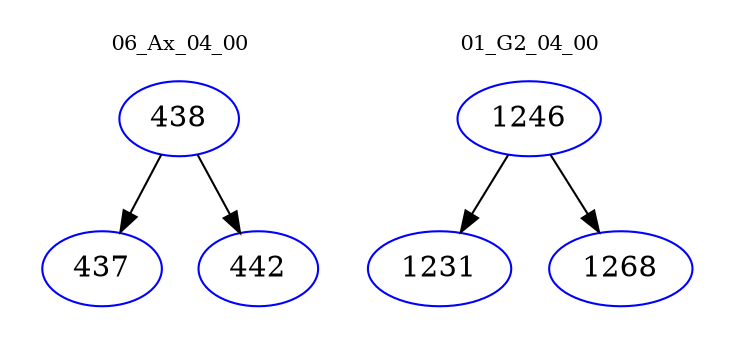 digraph{
subgraph cluster_0 {
color = white
label = "06_Ax_04_00";
fontsize=10;
T0_438 [label="438", color="blue"]
T0_438 -> T0_437 [color="black"]
T0_437 [label="437", color="blue"]
T0_438 -> T0_442 [color="black"]
T0_442 [label="442", color="blue"]
}
subgraph cluster_1 {
color = white
label = "01_G2_04_00";
fontsize=10;
T1_1246 [label="1246", color="blue"]
T1_1246 -> T1_1231 [color="black"]
T1_1231 [label="1231", color="blue"]
T1_1246 -> T1_1268 [color="black"]
T1_1268 [label="1268", color="blue"]
}
}
